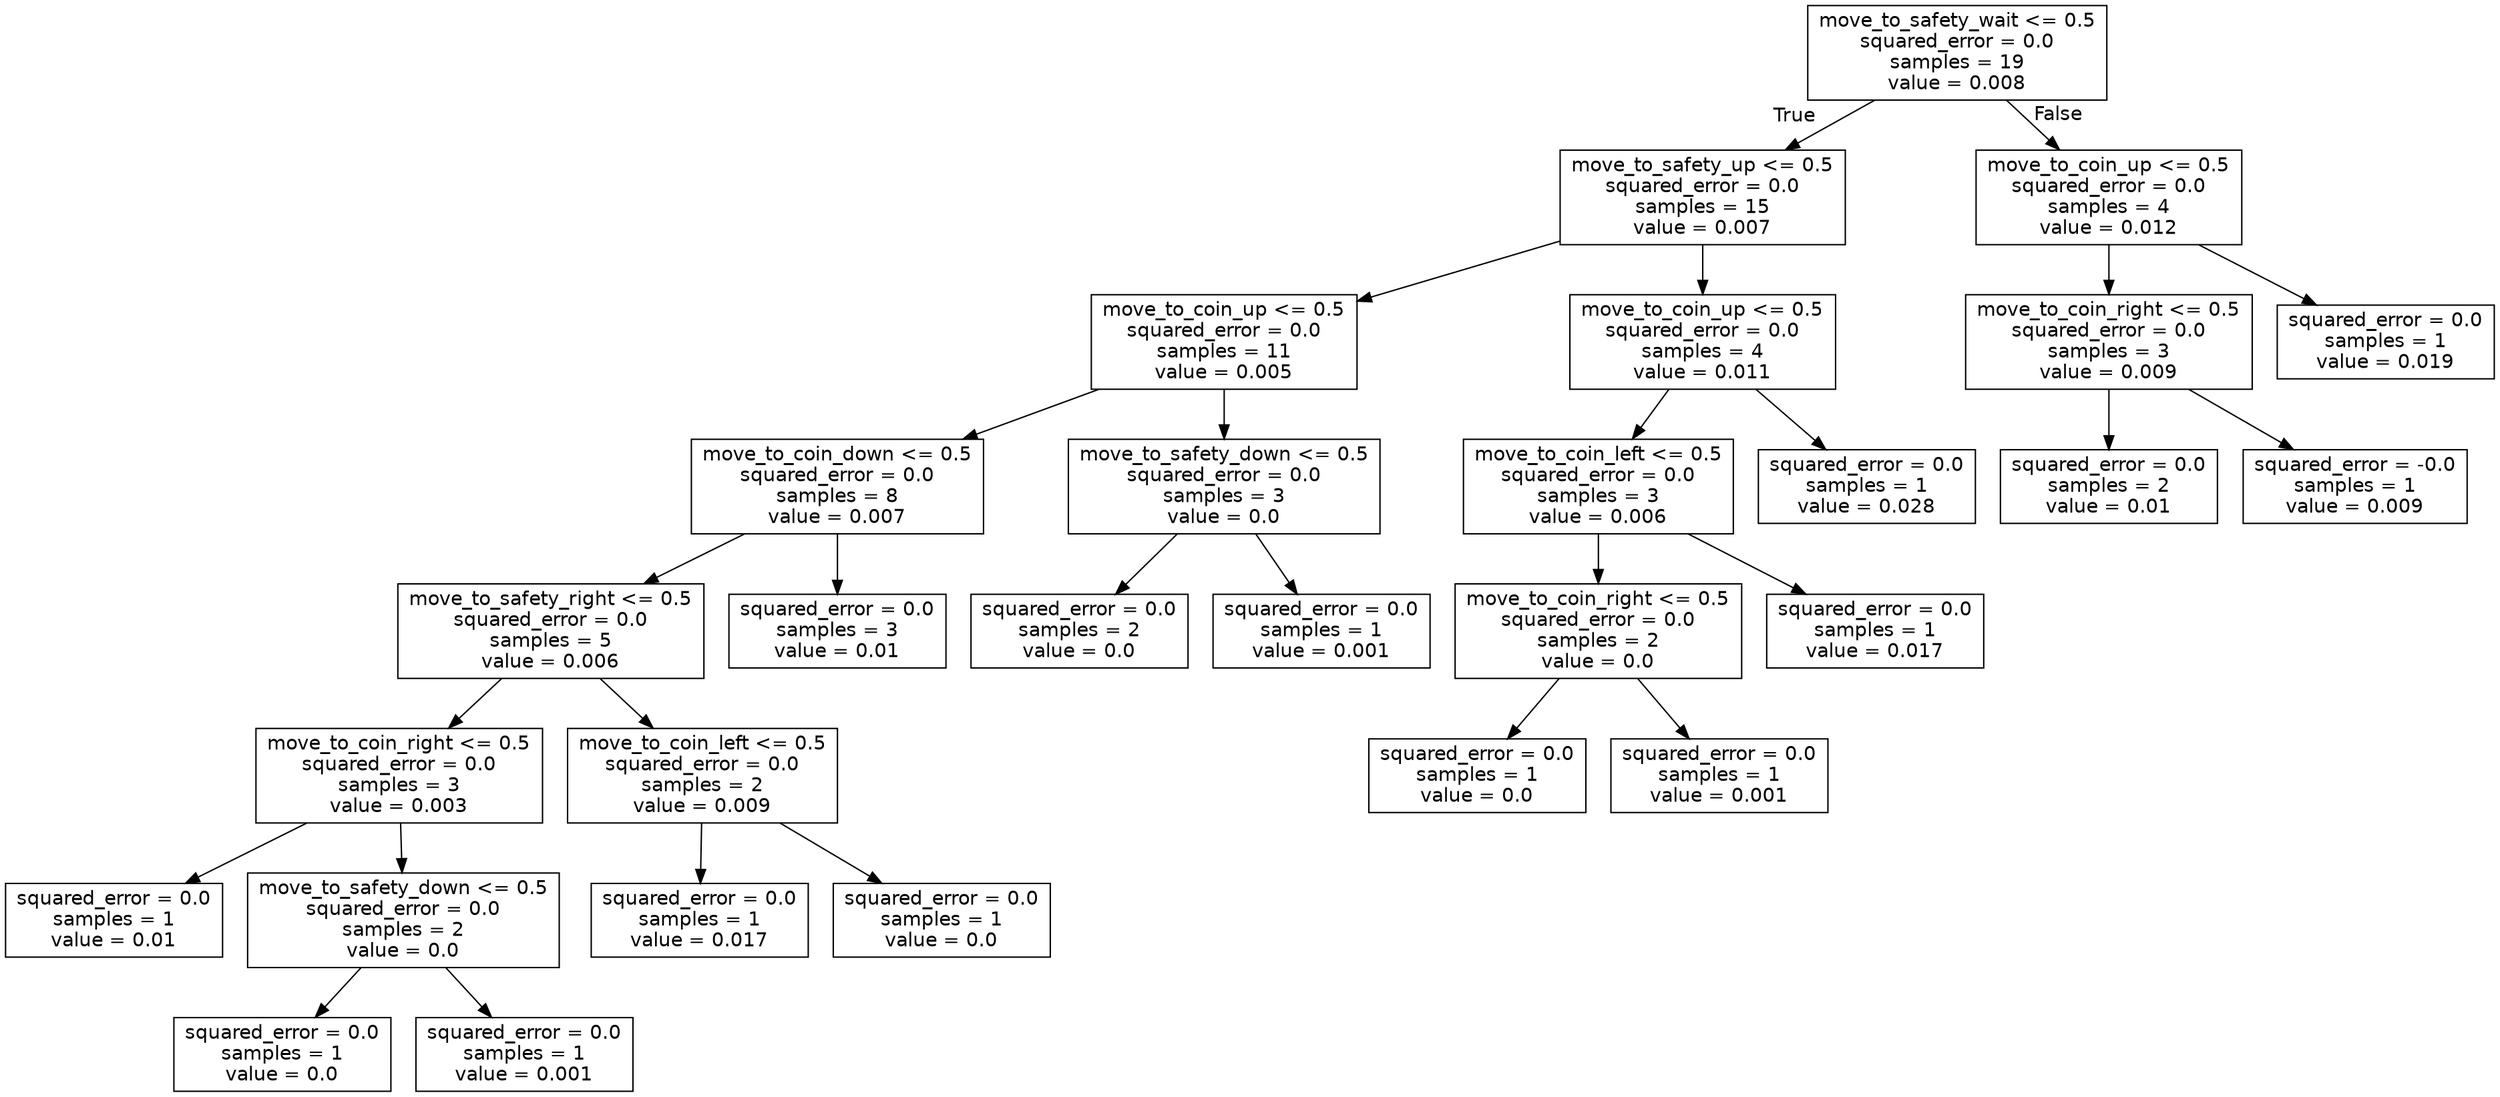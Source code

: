 digraph Tree {
node [shape=box, fontname="helvetica"] ;
edge [fontname="helvetica"] ;
0 [label="move_to_safety_wait <= 0.5\nsquared_error = 0.0\nsamples = 19\nvalue = 0.008"] ;
1 [label="move_to_safety_up <= 0.5\nsquared_error = 0.0\nsamples = 15\nvalue = 0.007"] ;
0 -> 1 [labeldistance=2.5, labelangle=45, headlabel="True"] ;
2 [label="move_to_coin_up <= 0.5\nsquared_error = 0.0\nsamples = 11\nvalue = 0.005"] ;
1 -> 2 ;
3 [label="move_to_coin_down <= 0.5\nsquared_error = 0.0\nsamples = 8\nvalue = 0.007"] ;
2 -> 3 ;
4 [label="move_to_safety_right <= 0.5\nsquared_error = 0.0\nsamples = 5\nvalue = 0.006"] ;
3 -> 4 ;
5 [label="move_to_coin_right <= 0.5\nsquared_error = 0.0\nsamples = 3\nvalue = 0.003"] ;
4 -> 5 ;
6 [label="squared_error = 0.0\nsamples = 1\nvalue = 0.01"] ;
5 -> 6 ;
7 [label="move_to_safety_down <= 0.5\nsquared_error = 0.0\nsamples = 2\nvalue = 0.0"] ;
5 -> 7 ;
8 [label="squared_error = 0.0\nsamples = 1\nvalue = 0.0"] ;
7 -> 8 ;
9 [label="squared_error = 0.0\nsamples = 1\nvalue = 0.001"] ;
7 -> 9 ;
10 [label="move_to_coin_left <= 0.5\nsquared_error = 0.0\nsamples = 2\nvalue = 0.009"] ;
4 -> 10 ;
11 [label="squared_error = 0.0\nsamples = 1\nvalue = 0.017"] ;
10 -> 11 ;
12 [label="squared_error = 0.0\nsamples = 1\nvalue = 0.0"] ;
10 -> 12 ;
13 [label="squared_error = 0.0\nsamples = 3\nvalue = 0.01"] ;
3 -> 13 ;
14 [label="move_to_safety_down <= 0.5\nsquared_error = 0.0\nsamples = 3\nvalue = 0.0"] ;
2 -> 14 ;
15 [label="squared_error = 0.0\nsamples = 2\nvalue = 0.0"] ;
14 -> 15 ;
16 [label="squared_error = 0.0\nsamples = 1\nvalue = 0.001"] ;
14 -> 16 ;
17 [label="move_to_coin_up <= 0.5\nsquared_error = 0.0\nsamples = 4\nvalue = 0.011"] ;
1 -> 17 ;
18 [label="move_to_coin_left <= 0.5\nsquared_error = 0.0\nsamples = 3\nvalue = 0.006"] ;
17 -> 18 ;
19 [label="move_to_coin_right <= 0.5\nsquared_error = 0.0\nsamples = 2\nvalue = 0.0"] ;
18 -> 19 ;
20 [label="squared_error = 0.0\nsamples = 1\nvalue = 0.0"] ;
19 -> 20 ;
21 [label="squared_error = 0.0\nsamples = 1\nvalue = 0.001"] ;
19 -> 21 ;
22 [label="squared_error = 0.0\nsamples = 1\nvalue = 0.017"] ;
18 -> 22 ;
23 [label="squared_error = 0.0\nsamples = 1\nvalue = 0.028"] ;
17 -> 23 ;
24 [label="move_to_coin_up <= 0.5\nsquared_error = 0.0\nsamples = 4\nvalue = 0.012"] ;
0 -> 24 [labeldistance=2.5, labelangle=-45, headlabel="False"] ;
25 [label="move_to_coin_right <= 0.5\nsquared_error = 0.0\nsamples = 3\nvalue = 0.009"] ;
24 -> 25 ;
26 [label="squared_error = 0.0\nsamples = 2\nvalue = 0.01"] ;
25 -> 26 ;
27 [label="squared_error = -0.0\nsamples = 1\nvalue = 0.009"] ;
25 -> 27 ;
28 [label="squared_error = 0.0\nsamples = 1\nvalue = 0.019"] ;
24 -> 28 ;
}